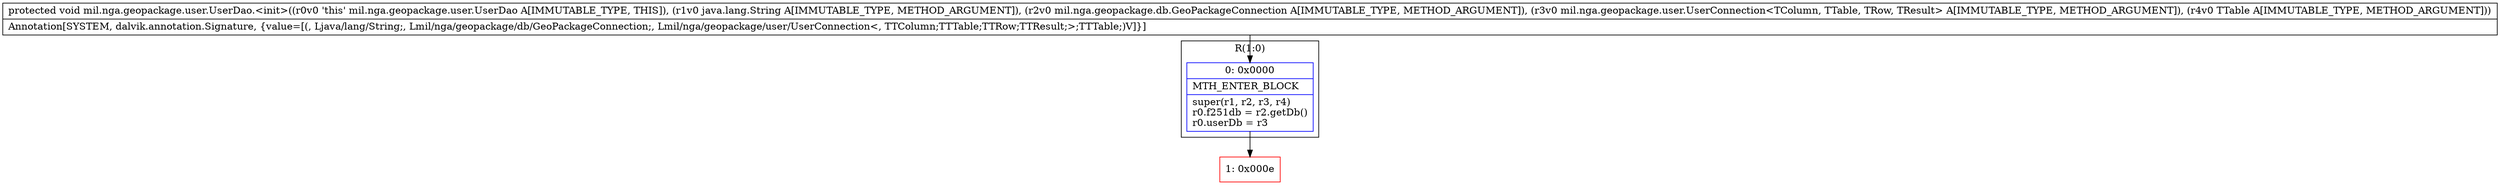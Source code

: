 digraph "CFG formil.nga.geopackage.user.UserDao.\<init\>(Ljava\/lang\/String;Lmil\/nga\/geopackage\/db\/GeoPackageConnection;Lmil\/nga\/geopackage\/user\/UserConnection;Lmil\/nga\/geopackage\/user\/UserTable;)V" {
subgraph cluster_Region_1299817886 {
label = "R(1:0)";
node [shape=record,color=blue];
Node_0 [shape=record,label="{0\:\ 0x0000|MTH_ENTER_BLOCK\l|super(r1, r2, r3, r4)\lr0.f251db = r2.getDb()\lr0.userDb = r3\l}"];
}
Node_1 [shape=record,color=red,label="{1\:\ 0x000e}"];
MethodNode[shape=record,label="{protected void mil.nga.geopackage.user.UserDao.\<init\>((r0v0 'this' mil.nga.geopackage.user.UserDao A[IMMUTABLE_TYPE, THIS]), (r1v0 java.lang.String A[IMMUTABLE_TYPE, METHOD_ARGUMENT]), (r2v0 mil.nga.geopackage.db.GeoPackageConnection A[IMMUTABLE_TYPE, METHOD_ARGUMENT]), (r3v0 mil.nga.geopackage.user.UserConnection\<TColumn, TTable, TRow, TResult\> A[IMMUTABLE_TYPE, METHOD_ARGUMENT]), (r4v0 TTable A[IMMUTABLE_TYPE, METHOD_ARGUMENT]))  | Annotation[SYSTEM, dalvik.annotation.Signature, \{value=[(, Ljava\/lang\/String;, Lmil\/nga\/geopackage\/db\/GeoPackageConnection;, Lmil\/nga\/geopackage\/user\/UserConnection\<, TTColumn;TTTable;TTRow;TTResult;\>;TTTable;)V]\}]\l}"];
MethodNode -> Node_0;
Node_0 -> Node_1;
}

